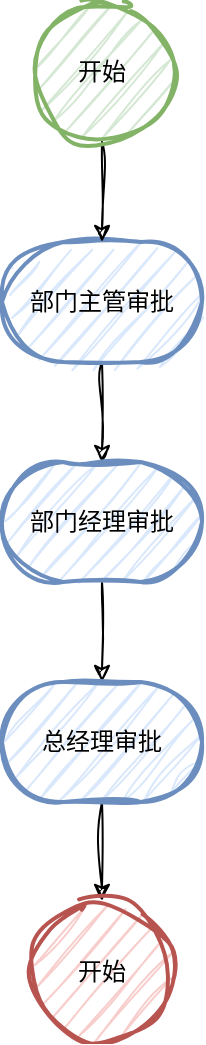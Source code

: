 <mxfile version="24.8.2">
  <diagram name="第 1 页" id="Mk2GAHoGygH_MXs1tss4">
    <mxGraphModel dx="1035" dy="632" grid="1" gridSize="10" guides="1" tooltips="1" connect="1" arrows="1" fold="1" page="1" pageScale="1" pageWidth="827" pageHeight="1169" math="0" shadow="0">
      <root>
        <mxCell id="0" />
        <mxCell id="1" parent="0" />
        <mxCell id="aRdFHBVmu3mGeVa-sbNf-5" value="" style="edgeStyle=orthogonalEdgeStyle;rounded=0;orthogonalLoop=1;jettySize=auto;html=1;sketch=1;curveFitting=1;jiggle=2;" edge="1" parent="1" source="aRdFHBVmu3mGeVa-sbNf-2" target="aRdFHBVmu3mGeVa-sbNf-3">
          <mxGeometry relative="1" as="geometry" />
        </mxCell>
        <mxCell id="aRdFHBVmu3mGeVa-sbNf-2" value="部门主管审批" style="strokeWidth=2;html=1;shape=mxgraph.flowchart.terminator;whiteSpace=wrap;fillColor=#dae8fc;strokeColor=#6c8ebf;sketch=1;curveFitting=1;jiggle=2;" vertex="1" parent="1">
          <mxGeometry x="120" y="220" width="100" height="60" as="geometry" />
        </mxCell>
        <mxCell id="aRdFHBVmu3mGeVa-sbNf-7" value="" style="edgeStyle=orthogonalEdgeStyle;rounded=0;orthogonalLoop=1;jettySize=auto;html=1;sketch=1;curveFitting=1;jiggle=2;" edge="1" parent="1" source="aRdFHBVmu3mGeVa-sbNf-3" target="aRdFHBVmu3mGeVa-sbNf-6">
          <mxGeometry relative="1" as="geometry" />
        </mxCell>
        <mxCell id="aRdFHBVmu3mGeVa-sbNf-3" value="部门经理审批" style="strokeWidth=2;html=1;shape=mxgraph.flowchart.terminator;whiteSpace=wrap;fillColor=#dae8fc;strokeColor=#6c8ebf;sketch=1;curveFitting=1;jiggle=2;" vertex="1" parent="1">
          <mxGeometry x="120" y="330" width="100" height="60" as="geometry" />
        </mxCell>
        <mxCell id="aRdFHBVmu3mGeVa-sbNf-13" value="" style="edgeStyle=orthogonalEdgeStyle;rounded=0;orthogonalLoop=1;jettySize=auto;html=1;sketch=1;curveFitting=1;jiggle=2;" edge="1" parent="1" source="aRdFHBVmu3mGeVa-sbNf-6" target="aRdFHBVmu3mGeVa-sbNf-12">
          <mxGeometry relative="1" as="geometry" />
        </mxCell>
        <mxCell id="aRdFHBVmu3mGeVa-sbNf-6" value="总经理审批" style="strokeWidth=2;html=1;shape=mxgraph.flowchart.terminator;whiteSpace=wrap;fillColor=#dae8fc;strokeColor=#6c8ebf;sketch=1;curveFitting=1;jiggle=2;" vertex="1" parent="1">
          <mxGeometry x="120" y="440" width="100" height="60" as="geometry" />
        </mxCell>
        <mxCell id="aRdFHBVmu3mGeVa-sbNf-11" value="" style="edgeStyle=orthogonalEdgeStyle;rounded=0;orthogonalLoop=1;jettySize=auto;html=1;sketch=1;curveFitting=1;jiggle=2;" edge="1" parent="1" source="aRdFHBVmu3mGeVa-sbNf-10" target="aRdFHBVmu3mGeVa-sbNf-2">
          <mxGeometry relative="1" as="geometry" />
        </mxCell>
        <mxCell id="aRdFHBVmu3mGeVa-sbNf-10" value="开始" style="strokeWidth=2;html=1;shape=mxgraph.flowchart.start_2;whiteSpace=wrap;fillColor=#d5e8d4;strokeColor=#82b366;sketch=1;curveFitting=1;jiggle=2;" vertex="1" parent="1">
          <mxGeometry x="135" y="100" width="70" height="70" as="geometry" />
        </mxCell>
        <mxCell id="aRdFHBVmu3mGeVa-sbNf-12" value="开始" style="strokeWidth=2;html=1;shape=mxgraph.flowchart.start_2;whiteSpace=wrap;fillColor=#f8cecc;strokeColor=#b85450;sketch=1;curveFitting=1;jiggle=2;" vertex="1" parent="1">
          <mxGeometry x="135" y="549.5" width="70" height="70" as="geometry" />
        </mxCell>
      </root>
    </mxGraphModel>
  </diagram>
</mxfile>
